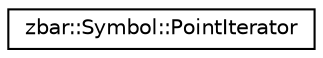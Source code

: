 digraph G
{
  edge [fontname="Helvetica",fontsize="10",labelfontname="Helvetica",labelfontsize="10"];
  node [fontname="Helvetica",fontsize="10",shape=record];
  rankdir=LR;
  Node1 [label="zbar::Symbol::PointIterator",height=0.2,width=0.4,color="black", fillcolor="white", style="filled",URL="$classzbar_1_1_symbol_1_1_point_iterator.html",tooltip="iteration over Point objects in a symbol location polygon."];
}
